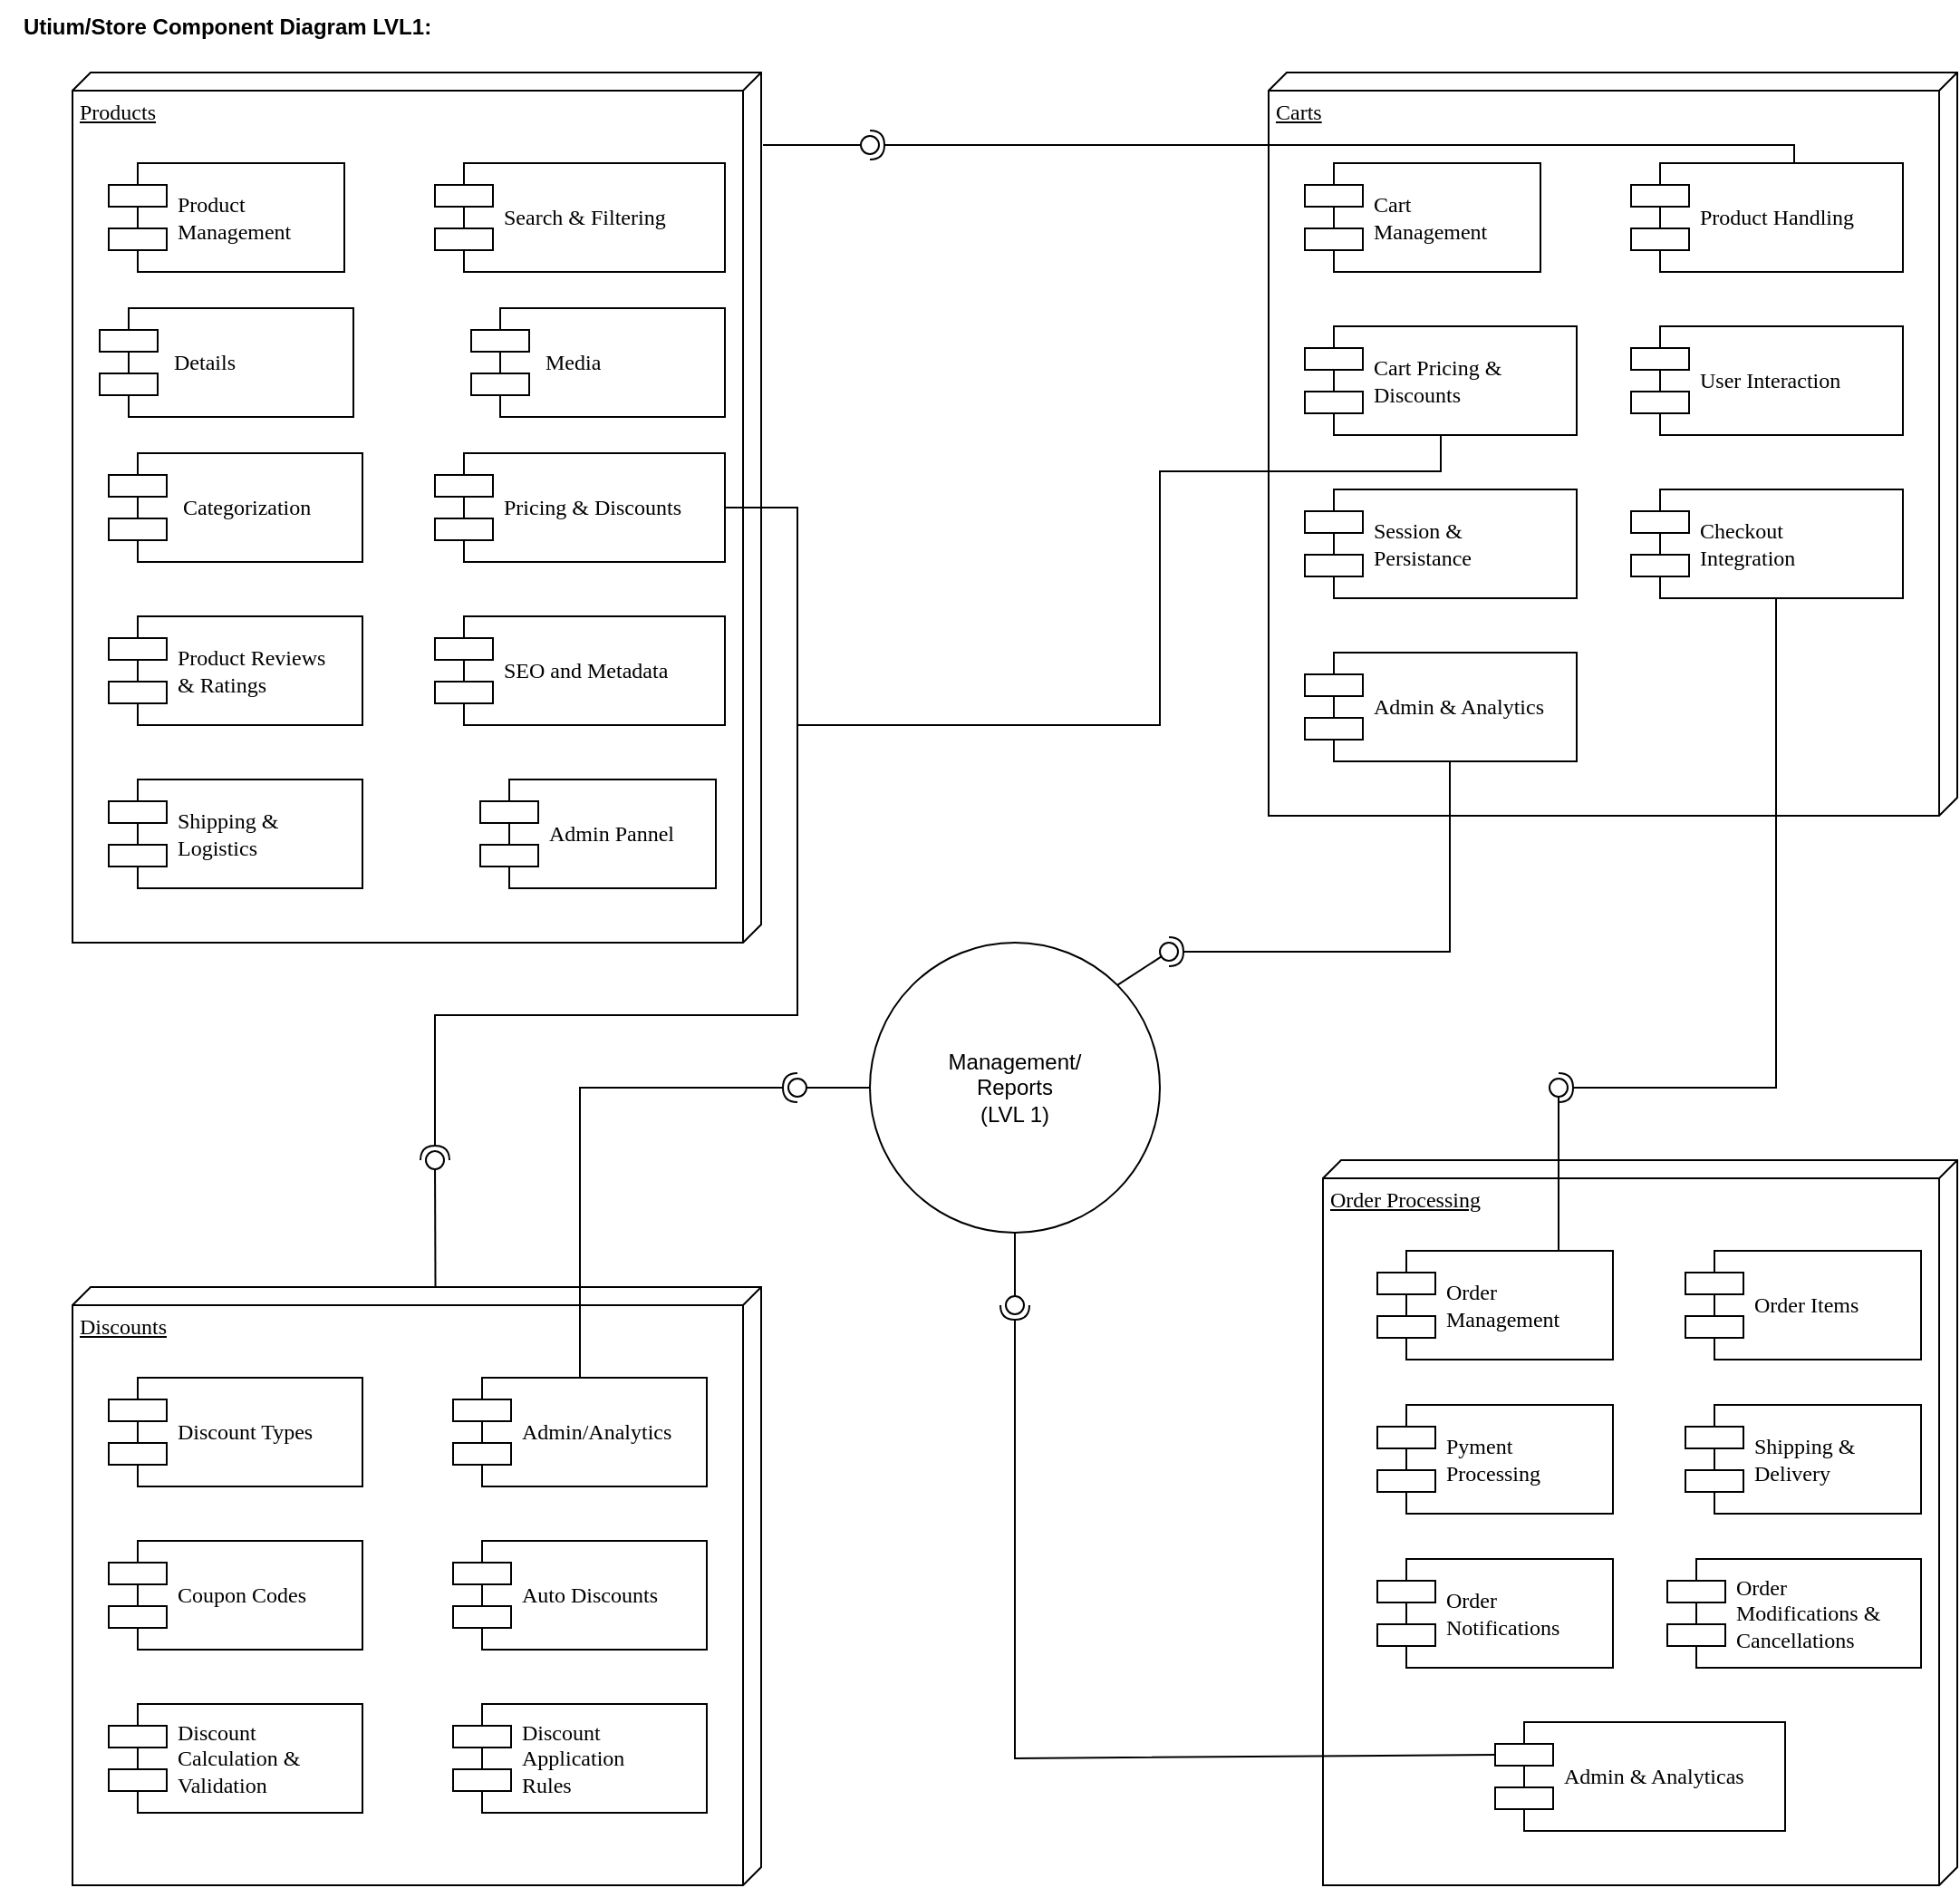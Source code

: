 <mxfile version="26.1.1">
  <diagram name="Page-1" id="5f0bae14-7c28-e335-631c-24af17079c00">
    <mxGraphModel dx="1934" dy="937" grid="1" gridSize="10" guides="1" tooltips="1" connect="1" arrows="1" fold="1" page="1" pageScale="1" pageWidth="1100" pageHeight="850" background="none" math="0" shadow="0">
      <root>
        <mxCell id="0" />
        <mxCell id="1" parent="0" />
        <mxCell id="39150e848f15840c-1" value="Products" style="verticalAlign=top;align=left;spacingTop=8;spacingLeft=2;spacingRight=12;shape=cube;size=10;direction=south;fontStyle=4;html=1;rounded=0;shadow=0;comic=0;labelBackgroundColor=none;strokeWidth=1;fontFamily=Verdana;fontSize=12" parent="1" vertex="1">
          <mxGeometry x="40" y="40" width="380" height="480" as="geometry" />
        </mxCell>
        <mxCell id="39150e848f15840c-5" value="Product&lt;div&gt;Management&lt;/div&gt;" style="shape=component;align=left;spacingLeft=36;rounded=0;shadow=0;comic=0;labelBackgroundColor=none;strokeWidth=1;fontFamily=Verdana;fontSize=12;html=1;" parent="1" vertex="1">
          <mxGeometry x="60" y="90" width="130" height="60" as="geometry" />
        </mxCell>
        <mxCell id="perrteJ1TjG_YHbP8VM2-1" value="&amp;nbsp;Details" style="shape=component;align=left;spacingLeft=36;rounded=0;shadow=0;comic=0;labelBackgroundColor=none;strokeWidth=1;fontFamily=Verdana;fontSize=12;html=1;" vertex="1" parent="1">
          <mxGeometry x="55" y="170" width="140" height="60" as="geometry" />
        </mxCell>
        <mxCell id="perrteJ1TjG_YHbP8VM2-2" value="Pricing &amp;amp; Discounts" style="shape=component;align=left;spacingLeft=36;rounded=0;shadow=0;comic=0;labelBackgroundColor=none;strokeWidth=1;fontFamily=Verdana;fontSize=12;html=1;" vertex="1" parent="1">
          <mxGeometry x="240" y="250" width="160" height="60" as="geometry" />
        </mxCell>
        <mxCell id="perrteJ1TjG_YHbP8VM2-4" value="&amp;nbsp;&lt;span style=&quot;background-color: transparent; color: light-dark(rgb(0, 0, 0), rgb(255, 255, 255));&quot;&gt;Categorization&lt;/span&gt;" style="shape=component;align=left;spacingLeft=36;rounded=0;shadow=0;comic=0;labelBackgroundColor=none;strokeWidth=1;fontFamily=Verdana;fontSize=12;html=1;" vertex="1" parent="1">
          <mxGeometry x="60" y="250" width="140" height="60" as="geometry" />
        </mxCell>
        <mxCell id="perrteJ1TjG_YHbP8VM2-5" value="&amp;nbsp;Media" style="shape=component;align=left;spacingLeft=36;rounded=0;shadow=0;comic=0;labelBackgroundColor=none;strokeWidth=1;fontFamily=Verdana;fontSize=12;html=1;" vertex="1" parent="1">
          <mxGeometry x="260" y="170" width="140" height="60" as="geometry" />
        </mxCell>
        <mxCell id="perrteJ1TjG_YHbP8VM2-6" value="Product Reviews&lt;div&gt;&amp;amp; Ratings&lt;/div&gt;" style="shape=component;align=left;spacingLeft=36;rounded=0;shadow=0;comic=0;labelBackgroundColor=none;strokeWidth=1;fontFamily=Verdana;fontSize=12;html=1;" vertex="1" parent="1">
          <mxGeometry x="60" y="340" width="140" height="60" as="geometry" />
        </mxCell>
        <mxCell id="perrteJ1TjG_YHbP8VM2-8" value="SEO and Metadata" style="shape=component;align=left;spacingLeft=36;rounded=0;shadow=0;comic=0;labelBackgroundColor=none;strokeWidth=1;fontFamily=Verdana;fontSize=12;html=1;" vertex="1" parent="1">
          <mxGeometry x="240" y="340" width="160" height="60" as="geometry" />
        </mxCell>
        <mxCell id="perrteJ1TjG_YHbP8VM2-9" value="Search &amp;amp; Filtering" style="shape=component;align=left;spacingLeft=36;rounded=0;shadow=0;comic=0;labelBackgroundColor=none;strokeWidth=1;fontFamily=Verdana;fontSize=12;html=1;" vertex="1" parent="1">
          <mxGeometry x="240" y="90" width="160" height="60" as="geometry" />
        </mxCell>
        <mxCell id="perrteJ1TjG_YHbP8VM2-10" value="Shipping &amp;amp;&lt;div&gt;Logistics&lt;/div&gt;" style="shape=component;align=left;spacingLeft=36;rounded=0;shadow=0;comic=0;labelBackgroundColor=none;strokeWidth=1;fontFamily=Verdana;fontSize=12;html=1;" vertex="1" parent="1">
          <mxGeometry x="60" y="430" width="140" height="60" as="geometry" />
        </mxCell>
        <mxCell id="perrteJ1TjG_YHbP8VM2-11" value="Admin Pannel" style="shape=component;align=left;spacingLeft=36;rounded=0;shadow=0;comic=0;labelBackgroundColor=none;strokeWidth=1;fontFamily=Verdana;fontSize=12;html=1;" vertex="1" parent="1">
          <mxGeometry x="265" y="430" width="130" height="60" as="geometry" />
        </mxCell>
        <mxCell id="perrteJ1TjG_YHbP8VM2-12" value="Carts" style="verticalAlign=top;align=left;spacingTop=8;spacingLeft=2;spacingRight=12;shape=cube;size=10;direction=south;fontStyle=4;html=1;rounded=0;shadow=0;comic=0;labelBackgroundColor=none;strokeWidth=1;fontFamily=Verdana;fontSize=12" vertex="1" parent="1">
          <mxGeometry x="700" y="40" width="380" height="410" as="geometry" />
        </mxCell>
        <mxCell id="perrteJ1TjG_YHbP8VM2-13" value="Cart&lt;div&gt;Management&lt;/div&gt;" style="shape=component;align=left;spacingLeft=36;rounded=0;shadow=0;comic=0;labelBackgroundColor=none;strokeWidth=1;fontFamily=Verdana;fontSize=12;html=1;" vertex="1" parent="1">
          <mxGeometry x="720" y="90" width="130" height="60" as="geometry" />
        </mxCell>
        <mxCell id="perrteJ1TjG_YHbP8VM2-14" value="&lt;b&gt;Utium/Store Component Diagram LVL1:&lt;/b&gt;" style="text;html=1;align=center;verticalAlign=middle;resizable=0;points=[];autosize=1;strokeColor=none;fillColor=none;" vertex="1" parent="1">
          <mxGeometry width="250" height="30" as="geometry" />
        </mxCell>
        <mxCell id="perrteJ1TjG_YHbP8VM2-16" value="Product Handling" style="shape=component;align=left;spacingLeft=36;rounded=0;shadow=0;comic=0;labelBackgroundColor=none;strokeWidth=1;fontFamily=Verdana;fontSize=12;html=1;" vertex="1" parent="1">
          <mxGeometry x="900" y="90" width="150" height="60" as="geometry" />
        </mxCell>
        <mxCell id="perrteJ1TjG_YHbP8VM2-17" value="Cart Pricing &amp;amp;&amp;nbsp;&lt;div&gt;Discounts&lt;/div&gt;" style="shape=component;align=left;spacingLeft=36;rounded=0;shadow=0;comic=0;labelBackgroundColor=none;strokeWidth=1;fontFamily=Verdana;fontSize=12;html=1;" vertex="1" parent="1">
          <mxGeometry x="720" y="180" width="150" height="60" as="geometry" />
        </mxCell>
        <mxCell id="perrteJ1TjG_YHbP8VM2-18" value="User Interaction" style="shape=component;align=left;spacingLeft=36;rounded=0;shadow=0;comic=0;labelBackgroundColor=none;strokeWidth=1;fontFamily=Verdana;fontSize=12;html=1;" vertex="1" parent="1">
          <mxGeometry x="900" y="180" width="150" height="60" as="geometry" />
        </mxCell>
        <mxCell id="perrteJ1TjG_YHbP8VM2-19" value="Session &amp;amp;&amp;nbsp;&lt;div&gt;Persistance&lt;/div&gt;" style="shape=component;align=left;spacingLeft=36;rounded=0;shadow=0;comic=0;labelBackgroundColor=none;strokeWidth=1;fontFamily=Verdana;fontSize=12;html=1;" vertex="1" parent="1">
          <mxGeometry x="720" y="270" width="150" height="60" as="geometry" />
        </mxCell>
        <mxCell id="perrteJ1TjG_YHbP8VM2-20" value="Checkout&amp;nbsp;&lt;div&gt;Integration&lt;/div&gt;" style="shape=component;align=left;spacingLeft=36;rounded=0;shadow=0;comic=0;labelBackgroundColor=none;strokeWidth=1;fontFamily=Verdana;fontSize=12;html=1;" vertex="1" parent="1">
          <mxGeometry x="900" y="270" width="150" height="60" as="geometry" />
        </mxCell>
        <mxCell id="perrteJ1TjG_YHbP8VM2-21" value="Admin &amp;amp; Analytics" style="shape=component;align=left;spacingLeft=36;rounded=0;shadow=0;comic=0;labelBackgroundColor=none;strokeWidth=1;fontFamily=Verdana;fontSize=12;html=1;" vertex="1" parent="1">
          <mxGeometry x="720" y="360" width="150" height="60" as="geometry" />
        </mxCell>
        <mxCell id="perrteJ1TjG_YHbP8VM2-22" value="Discounts" style="verticalAlign=top;align=left;spacingTop=8;spacingLeft=2;spacingRight=12;shape=cube;size=10;direction=south;fontStyle=4;html=1;rounded=0;shadow=0;comic=0;labelBackgroundColor=none;strokeWidth=1;fontFamily=Verdana;fontSize=12" vertex="1" parent="1">
          <mxGeometry x="40" y="710" width="380" height="330" as="geometry" />
        </mxCell>
        <mxCell id="perrteJ1TjG_YHbP8VM2-23" value="Discount Types" style="shape=component;align=left;spacingLeft=36;rounded=0;shadow=0;comic=0;labelBackgroundColor=none;strokeWidth=1;fontFamily=Verdana;fontSize=12;html=1;" vertex="1" parent="1">
          <mxGeometry x="60" y="760" width="140" height="60" as="geometry" />
        </mxCell>
        <mxCell id="perrteJ1TjG_YHbP8VM2-24" value="Discount&amp;nbsp;&lt;div&gt;Application&amp;nbsp;&lt;/div&gt;&lt;div&gt;Rules&lt;/div&gt;" style="shape=component;align=left;spacingLeft=36;rounded=0;shadow=0;comic=0;labelBackgroundColor=none;strokeWidth=1;fontFamily=Verdana;fontSize=12;html=1;" vertex="1" parent="1">
          <mxGeometry x="250" y="940" width="140" height="60" as="geometry" />
        </mxCell>
        <mxCell id="perrteJ1TjG_YHbP8VM2-25" value="Coupon Codes" style="shape=component;align=left;spacingLeft=36;rounded=0;shadow=0;comic=0;labelBackgroundColor=none;strokeWidth=1;fontFamily=Verdana;fontSize=12;html=1;" vertex="1" parent="1">
          <mxGeometry x="60" y="850" width="140" height="60" as="geometry" />
        </mxCell>
        <mxCell id="perrteJ1TjG_YHbP8VM2-26" value="Auto Discounts" style="shape=component;align=left;spacingLeft=36;rounded=0;shadow=0;comic=0;labelBackgroundColor=none;strokeWidth=1;fontFamily=Verdana;fontSize=12;html=1;" vertex="1" parent="1">
          <mxGeometry x="250" y="850" width="140" height="60" as="geometry" />
        </mxCell>
        <mxCell id="perrteJ1TjG_YHbP8VM2-27" value="Discount&lt;div&gt;Calculation &amp;amp;&lt;/div&gt;&lt;div&gt;Validation&lt;/div&gt;" style="shape=component;align=left;spacingLeft=36;rounded=0;shadow=0;comic=0;labelBackgroundColor=none;strokeWidth=1;fontFamily=Verdana;fontSize=12;html=1;" vertex="1" parent="1">
          <mxGeometry x="60" y="940" width="140" height="60" as="geometry" />
        </mxCell>
        <mxCell id="perrteJ1TjG_YHbP8VM2-28" value="Admin/Analytics" style="shape=component;align=left;spacingLeft=36;rounded=0;shadow=0;comic=0;labelBackgroundColor=none;strokeWidth=1;fontFamily=Verdana;fontSize=12;html=1;" vertex="1" parent="1">
          <mxGeometry x="250" y="760" width="140" height="60" as="geometry" />
        </mxCell>
        <mxCell id="perrteJ1TjG_YHbP8VM2-29" value="Order Processing" style="verticalAlign=top;align=left;spacingTop=8;spacingLeft=2;spacingRight=12;shape=cube;size=10;direction=south;fontStyle=4;html=1;rounded=0;shadow=0;comic=0;labelBackgroundColor=none;strokeWidth=1;fontFamily=Verdana;fontSize=12" vertex="1" parent="1">
          <mxGeometry x="730" y="640" width="350" height="400" as="geometry" />
        </mxCell>
        <mxCell id="perrteJ1TjG_YHbP8VM2-30" value="Order&lt;br&gt;&lt;div&gt;Management&lt;/div&gt;" style="shape=component;align=left;spacingLeft=36;rounded=0;shadow=0;comic=0;labelBackgroundColor=none;strokeWidth=1;fontFamily=Verdana;fontSize=12;html=1;" vertex="1" parent="1">
          <mxGeometry x="760" y="690" width="130" height="60" as="geometry" />
        </mxCell>
        <mxCell id="perrteJ1TjG_YHbP8VM2-31" value="Order&amp;nbsp;&lt;span style=&quot;background-color: transparent; color: light-dark(rgb(0, 0, 0), rgb(255, 255, 255));&quot;&gt;Items&lt;/span&gt;" style="shape=component;align=left;spacingLeft=36;rounded=0;shadow=0;comic=0;labelBackgroundColor=none;strokeWidth=1;fontFamily=Verdana;fontSize=12;html=1;" vertex="1" parent="1">
          <mxGeometry x="930" y="690" width="130" height="60" as="geometry" />
        </mxCell>
        <mxCell id="perrteJ1TjG_YHbP8VM2-32" value="Pyment&amp;nbsp;&lt;div&gt;Processing&lt;/div&gt;" style="shape=component;align=left;spacingLeft=36;rounded=0;shadow=0;comic=0;labelBackgroundColor=none;strokeWidth=1;fontFamily=Verdana;fontSize=12;html=1;" vertex="1" parent="1">
          <mxGeometry x="760" y="775" width="130" height="60" as="geometry" />
        </mxCell>
        <mxCell id="perrteJ1TjG_YHbP8VM2-33" value="Shipping &amp;amp;&lt;div&gt;Delivery&lt;/div&gt;" style="shape=component;align=left;spacingLeft=36;rounded=0;shadow=0;comic=0;labelBackgroundColor=none;strokeWidth=1;fontFamily=Verdana;fontSize=12;html=1;" vertex="1" parent="1">
          <mxGeometry x="930" y="775" width="130" height="60" as="geometry" />
        </mxCell>
        <mxCell id="perrteJ1TjG_YHbP8VM2-34" value="Order&lt;div&gt;Notifications&lt;/div&gt;" style="shape=component;align=left;spacingLeft=36;rounded=0;shadow=0;comic=0;labelBackgroundColor=none;strokeWidth=1;fontFamily=Verdana;fontSize=12;html=1;" vertex="1" parent="1">
          <mxGeometry x="760" y="860" width="130" height="60" as="geometry" />
        </mxCell>
        <mxCell id="perrteJ1TjG_YHbP8VM2-35" value="Order&lt;div&gt;Modifications &amp;amp;&lt;/div&gt;&lt;div&gt;Cancellations&lt;/div&gt;" style="shape=component;align=left;spacingLeft=36;rounded=0;shadow=0;comic=0;labelBackgroundColor=none;strokeWidth=1;fontFamily=Verdana;fontSize=12;html=1;" vertex="1" parent="1">
          <mxGeometry x="920" y="860" width="140" height="60" as="geometry" />
        </mxCell>
        <mxCell id="perrteJ1TjG_YHbP8VM2-36" value="Admin &amp;amp; Analyticas" style="shape=component;align=left;spacingLeft=36;rounded=0;shadow=0;comic=0;labelBackgroundColor=none;strokeWidth=1;fontFamily=Verdana;fontSize=12;html=1;" vertex="1" parent="1">
          <mxGeometry x="825" y="950" width="160" height="60" as="geometry" />
        </mxCell>
        <mxCell id="perrteJ1TjG_YHbP8VM2-37" value="Management/&lt;div&gt;Reports&lt;/div&gt;&lt;div&gt;(LVL 1)&lt;/div&gt;" style="ellipse;whiteSpace=wrap;html=1;aspect=fixed;" vertex="1" parent="1">
          <mxGeometry x="480" y="520" width="160" height="160" as="geometry" />
        </mxCell>
        <mxCell id="perrteJ1TjG_YHbP8VM2-38" value="" style="rounded=0;orthogonalLoop=1;jettySize=auto;html=1;endArrow=halfCircle;endFill=0;endSize=6;strokeWidth=1;sketch=0;" edge="1" parent="1">
          <mxGeometry relative="1" as="geometry">
            <mxPoint x="990" y="90" as="sourcePoint" />
            <mxPoint x="480" y="80" as="targetPoint" />
            <Array as="points">
              <mxPoint x="990" y="80" />
              <mxPoint x="785" y="80" />
            </Array>
          </mxGeometry>
        </mxCell>
        <mxCell id="perrteJ1TjG_YHbP8VM2-39" value="" style="rounded=0;orthogonalLoop=1;jettySize=auto;html=1;endArrow=oval;endFill=0;sketch=0;sourcePerimeterSpacing=0;targetPerimeterSpacing=0;endSize=10;" edge="1" parent="1">
          <mxGeometry relative="1" as="geometry">
            <mxPoint x="421" y="80" as="sourcePoint" />
            <mxPoint x="480" y="80" as="targetPoint" />
          </mxGeometry>
        </mxCell>
        <mxCell id="perrteJ1TjG_YHbP8VM2-40" value="" style="ellipse;whiteSpace=wrap;html=1;align=center;aspect=fixed;fillColor=none;strokeColor=none;resizable=0;perimeter=centerPerimeter;rotatable=0;allowArrows=0;points=[];outlineConnect=1;" vertex="1" parent="1">
          <mxGeometry x="535" y="290" width="10" height="10" as="geometry" />
        </mxCell>
        <mxCell id="perrteJ1TjG_YHbP8VM2-41" value="" style="rounded=0;orthogonalLoop=1;jettySize=auto;html=1;endArrow=halfCircle;endFill=0;endSize=6;strokeWidth=1;sketch=0;" edge="1" target="perrteJ1TjG_YHbP8VM2-43" parent="1">
          <mxGeometry relative="1" as="geometry">
            <mxPoint x="800" y="420" as="sourcePoint" />
            <Array as="points">
              <mxPoint x="800" y="480" />
              <mxPoint x="800" y="525" />
              <mxPoint x="680" y="525" />
            </Array>
          </mxGeometry>
        </mxCell>
        <mxCell id="perrteJ1TjG_YHbP8VM2-42" value="" style="rounded=0;orthogonalLoop=1;jettySize=auto;html=1;endArrow=oval;endFill=0;sketch=0;sourcePerimeterSpacing=0;targetPerimeterSpacing=0;endSize=10;exitX=1;exitY=0;exitDx=0;exitDy=0;entryX=0.6;entryY=0.5;entryDx=0;entryDy=0;entryPerimeter=0;" edge="1" target="perrteJ1TjG_YHbP8VM2-43" parent="1" source="perrteJ1TjG_YHbP8VM2-37">
          <mxGeometry relative="1" as="geometry">
            <mxPoint x="520" y="495" as="sourcePoint" />
            <mxPoint x="680" y="520" as="targetPoint" />
          </mxGeometry>
        </mxCell>
        <mxCell id="perrteJ1TjG_YHbP8VM2-43" value="" style="ellipse;whiteSpace=wrap;html=1;align=center;aspect=fixed;fillColor=none;strokeColor=none;resizable=0;perimeter=centerPerimeter;rotatable=0;allowArrows=0;points=[];outlineConnect=1;" vertex="1" parent="1">
          <mxGeometry x="640" y="520" width="10" height="10" as="geometry" />
        </mxCell>
        <mxCell id="perrteJ1TjG_YHbP8VM2-44" value="" style="rounded=0;orthogonalLoop=1;jettySize=auto;html=1;endArrow=halfCircle;endFill=0;endSize=6;strokeWidth=1;sketch=0;exitX=0;exitY=0.3;exitDx=0;exitDy=0;" edge="1" parent="1" source="perrteJ1TjG_YHbP8VM2-36">
          <mxGeometry relative="1" as="geometry">
            <mxPoint x="750" y="735" as="sourcePoint" />
            <mxPoint x="560" y="720" as="targetPoint" />
            <Array as="points">
              <mxPoint x="560" y="970" />
            </Array>
          </mxGeometry>
        </mxCell>
        <mxCell id="perrteJ1TjG_YHbP8VM2-45" value="" style="rounded=0;orthogonalLoop=1;jettySize=auto;html=1;endArrow=oval;endFill=0;sketch=0;sourcePerimeterSpacing=0;targetPerimeterSpacing=0;endSize=10;exitX=0.5;exitY=1;exitDx=0;exitDy=0;" edge="1" parent="1" source="perrteJ1TjG_YHbP8VM2-37">
          <mxGeometry relative="1" as="geometry">
            <mxPoint x="710" y="735" as="sourcePoint" />
            <mxPoint x="560" y="720" as="targetPoint" />
          </mxGeometry>
        </mxCell>
        <mxCell id="perrteJ1TjG_YHbP8VM2-46" value="" style="ellipse;whiteSpace=wrap;html=1;align=center;aspect=fixed;fillColor=none;strokeColor=none;resizable=0;perimeter=centerPerimeter;rotatable=0;allowArrows=0;points=[];outlineConnect=1;" vertex="1" parent="1">
          <mxGeometry x="725" y="730" width="10" height="10" as="geometry" />
        </mxCell>
        <mxCell id="perrteJ1TjG_YHbP8VM2-47" value="" style="rounded=0;orthogonalLoop=1;jettySize=auto;html=1;endArrow=halfCircle;endFill=0;endSize=6;strokeWidth=1;sketch=0;exitX=0.5;exitY=0;exitDx=0;exitDy=0;" edge="1" parent="1" source="perrteJ1TjG_YHbP8VM2-28">
          <mxGeometry relative="1" as="geometry">
            <mxPoint x="570" y="735" as="sourcePoint" />
            <mxPoint x="440" y="600" as="targetPoint" />
            <Array as="points">
              <mxPoint x="320" y="600" />
            </Array>
          </mxGeometry>
        </mxCell>
        <mxCell id="perrteJ1TjG_YHbP8VM2-48" value="" style="rounded=0;orthogonalLoop=1;jettySize=auto;html=1;endArrow=oval;endFill=0;sketch=0;sourcePerimeterSpacing=0;targetPerimeterSpacing=0;endSize=10;exitX=0;exitY=0.5;exitDx=0;exitDy=0;" edge="1" parent="1" source="perrteJ1TjG_YHbP8VM2-37">
          <mxGeometry relative="1" as="geometry">
            <mxPoint x="530" y="735" as="sourcePoint" />
            <mxPoint x="440" y="600" as="targetPoint" />
          </mxGeometry>
        </mxCell>
        <mxCell id="perrteJ1TjG_YHbP8VM2-49" value="" style="ellipse;whiteSpace=wrap;html=1;align=center;aspect=fixed;fillColor=none;strokeColor=none;resizable=0;perimeter=centerPerimeter;rotatable=0;allowArrows=0;points=[];outlineConnect=1;" vertex="1" parent="1">
          <mxGeometry x="545" y="730" width="10" height="10" as="geometry" />
        </mxCell>
        <mxCell id="perrteJ1TjG_YHbP8VM2-50" value="" style="rounded=0;orthogonalLoop=1;jettySize=auto;html=1;endArrow=halfCircle;endFill=0;endSize=6;strokeWidth=1;sketch=0;exitX=1;exitY=0.5;exitDx=0;exitDy=0;" edge="1" parent="1" source="perrteJ1TjG_YHbP8VM2-2">
          <mxGeometry relative="1" as="geometry">
            <mxPoint x="240" y="520" as="sourcePoint" />
            <mxPoint x="240" y="640" as="targetPoint" />
            <Array as="points">
              <mxPoint x="440" y="280" />
              <mxPoint x="440" y="560" />
              <mxPoint x="240" y="560" />
            </Array>
          </mxGeometry>
        </mxCell>
        <mxCell id="perrteJ1TjG_YHbP8VM2-51" value="" style="rounded=0;orthogonalLoop=1;jettySize=auto;html=1;endArrow=oval;endFill=0;sketch=0;sourcePerimeterSpacing=0;targetPerimeterSpacing=0;endSize=10;exitX=0;exitY=0.473;exitDx=0;exitDy=0;exitPerimeter=0;" edge="1" parent="1" source="perrteJ1TjG_YHbP8VM2-22">
          <mxGeometry relative="1" as="geometry">
            <mxPoint x="530" y="735" as="sourcePoint" />
            <mxPoint x="240" y="640" as="targetPoint" />
          </mxGeometry>
        </mxCell>
        <mxCell id="perrteJ1TjG_YHbP8VM2-52" value="" style="ellipse;whiteSpace=wrap;html=1;align=center;aspect=fixed;fillColor=none;strokeColor=none;resizable=0;perimeter=centerPerimeter;rotatable=0;allowArrows=0;points=[];outlineConnect=1;" vertex="1" parent="1">
          <mxGeometry x="545" y="730" width="10" height="10" as="geometry" />
        </mxCell>
        <mxCell id="perrteJ1TjG_YHbP8VM2-53" value="" style="endArrow=none;html=1;rounded=0;entryX=0.5;entryY=1;entryDx=0;entryDy=0;" edge="1" parent="1" target="perrteJ1TjG_YHbP8VM2-17">
          <mxGeometry width="50" height="50" relative="1" as="geometry">
            <mxPoint x="440" y="400" as="sourcePoint" />
            <mxPoint x="650" y="330" as="targetPoint" />
            <Array as="points">
              <mxPoint x="640" y="400" />
              <mxPoint x="640" y="260" />
              <mxPoint x="795" y="260" />
            </Array>
          </mxGeometry>
        </mxCell>
        <mxCell id="perrteJ1TjG_YHbP8VM2-56" value="" style="rounded=0;orthogonalLoop=1;jettySize=auto;html=1;endArrow=halfCircle;endFill=0;endSize=6;strokeWidth=1;sketch=0;" edge="1" parent="1">
          <mxGeometry relative="1" as="geometry">
            <mxPoint x="980" y="330" as="sourcePoint" />
            <mxPoint x="860" y="600" as="targetPoint" />
            <Array as="points">
              <mxPoint x="980" y="600" />
            </Array>
          </mxGeometry>
        </mxCell>
        <mxCell id="perrteJ1TjG_YHbP8VM2-57" value="" style="rounded=0;orthogonalLoop=1;jettySize=auto;html=1;endArrow=oval;endFill=0;sketch=0;sourcePerimeterSpacing=0;targetPerimeterSpacing=0;endSize=10;" edge="1" parent="1">
          <mxGeometry relative="1" as="geometry">
            <mxPoint x="860" y="690" as="sourcePoint" />
            <mxPoint x="860" y="600" as="targetPoint" />
          </mxGeometry>
        </mxCell>
        <mxCell id="perrteJ1TjG_YHbP8VM2-58" value="" style="ellipse;whiteSpace=wrap;html=1;align=center;aspect=fixed;fillColor=none;strokeColor=none;resizable=0;perimeter=centerPerimeter;rotatable=0;allowArrows=0;points=[];outlineConnect=1;" vertex="1" parent="1">
          <mxGeometry x="625" y="550" width="10" height="10" as="geometry" />
        </mxCell>
      </root>
    </mxGraphModel>
  </diagram>
</mxfile>
